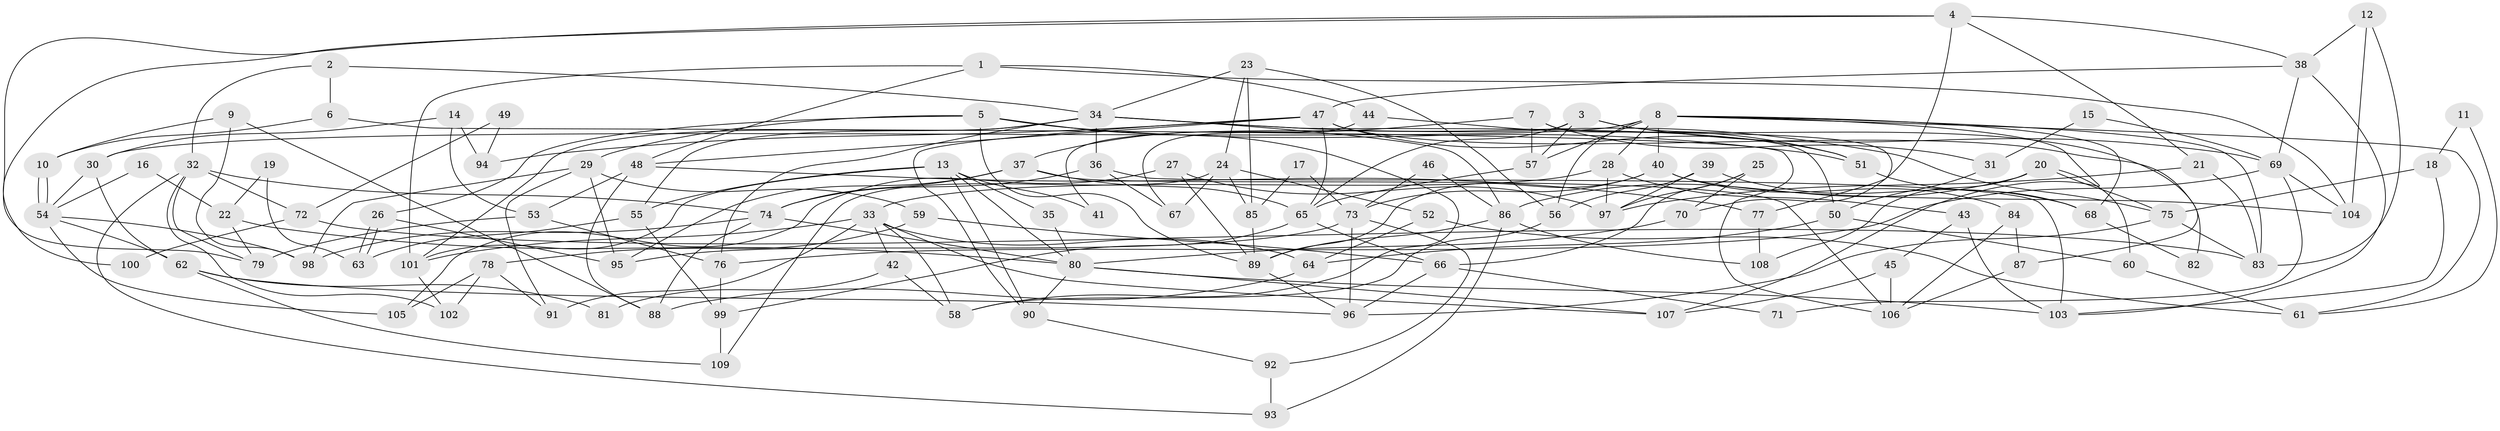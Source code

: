 // Generated by graph-tools (version 1.1) at 2025/36/03/09/25 02:36:16]
// undirected, 109 vertices, 218 edges
graph export_dot {
graph [start="1"]
  node [color=gray90,style=filled];
  1;
  2;
  3;
  4;
  5;
  6;
  7;
  8;
  9;
  10;
  11;
  12;
  13;
  14;
  15;
  16;
  17;
  18;
  19;
  20;
  21;
  22;
  23;
  24;
  25;
  26;
  27;
  28;
  29;
  30;
  31;
  32;
  33;
  34;
  35;
  36;
  37;
  38;
  39;
  40;
  41;
  42;
  43;
  44;
  45;
  46;
  47;
  48;
  49;
  50;
  51;
  52;
  53;
  54;
  55;
  56;
  57;
  58;
  59;
  60;
  61;
  62;
  63;
  64;
  65;
  66;
  67;
  68;
  69;
  70;
  71;
  72;
  73;
  74;
  75;
  76;
  77;
  78;
  79;
  80;
  81;
  82;
  83;
  84;
  85;
  86;
  87;
  88;
  89;
  90;
  91;
  92;
  93;
  94;
  95;
  96;
  97;
  98;
  99;
  100;
  101;
  102;
  103;
  104;
  105;
  106;
  107;
  108;
  109;
  1 -- 101;
  1 -- 104;
  1 -- 44;
  1 -- 48;
  2 -- 6;
  2 -- 32;
  2 -- 34;
  3 -- 57;
  3 -- 65;
  3 -- 41;
  3 -- 69;
  3 -- 87;
  4 -- 70;
  4 -- 38;
  4 -- 21;
  4 -- 79;
  4 -- 100;
  5 -- 29;
  5 -- 26;
  5 -- 51;
  5 -- 58;
  5 -- 89;
  6 -- 106;
  6 -- 10;
  7 -- 77;
  7 -- 57;
  7 -- 31;
  7 -- 37;
  8 -- 28;
  8 -- 56;
  8 -- 30;
  8 -- 40;
  8 -- 57;
  8 -- 61;
  8 -- 68;
  8 -- 83;
  8 -- 107;
  9 -- 98;
  9 -- 88;
  9 -- 10;
  10 -- 54;
  10 -- 54;
  11 -- 61;
  11 -- 18;
  12 -- 104;
  12 -- 83;
  12 -- 38;
  13 -- 55;
  13 -- 90;
  13 -- 35;
  13 -- 41;
  13 -- 80;
  13 -- 101;
  14 -- 30;
  14 -- 53;
  14 -- 94;
  15 -- 31;
  15 -- 69;
  16 -- 22;
  16 -- 54;
  17 -- 85;
  17 -- 73;
  18 -- 75;
  18 -- 103;
  19 -- 22;
  19 -- 63;
  20 -- 86;
  20 -- 60;
  20 -- 75;
  20 -- 108;
  21 -- 83;
  21 -- 97;
  22 -- 79;
  22 -- 80;
  23 -- 34;
  23 -- 56;
  23 -- 24;
  23 -- 85;
  24 -- 67;
  24 -- 52;
  24 -- 85;
  24 -- 109;
  25 -- 97;
  25 -- 66;
  25 -- 70;
  26 -- 95;
  26 -- 63;
  26 -- 63;
  27 -- 89;
  27 -- 105;
  27 -- 97;
  28 -- 97;
  28 -- 43;
  28 -- 33;
  29 -- 98;
  29 -- 91;
  29 -- 59;
  29 -- 95;
  30 -- 62;
  30 -- 54;
  31 -- 50;
  32 -- 74;
  32 -- 79;
  32 -- 72;
  32 -- 93;
  32 -- 102;
  33 -- 101;
  33 -- 42;
  33 -- 58;
  33 -- 64;
  33 -- 91;
  33 -- 107;
  34 -- 75;
  34 -- 36;
  34 -- 50;
  34 -- 55;
  34 -- 76;
  34 -- 86;
  34 -- 101;
  35 -- 80;
  36 -- 74;
  36 -- 67;
  36 -- 103;
  37 -- 95;
  37 -- 65;
  37 -- 74;
  37 -- 106;
  38 -- 103;
  38 -- 47;
  38 -- 69;
  39 -- 97;
  39 -- 68;
  39 -- 56;
  40 -- 89;
  40 -- 73;
  40 -- 84;
  40 -- 104;
  42 -- 58;
  42 -- 81;
  43 -- 103;
  43 -- 45;
  44 -- 51;
  44 -- 67;
  45 -- 107;
  45 -- 106;
  46 -- 73;
  46 -- 86;
  47 -- 65;
  47 -- 48;
  47 -- 51;
  47 -- 82;
  47 -- 90;
  47 -- 94;
  48 -- 53;
  48 -- 77;
  48 -- 88;
  49 -- 94;
  49 -- 72;
  50 -- 64;
  50 -- 60;
  51 -- 68;
  52 -- 64;
  52 -- 61;
  53 -- 76;
  53 -- 79;
  54 -- 62;
  54 -- 98;
  54 -- 105;
  55 -- 99;
  55 -- 63;
  56 -- 58;
  57 -- 65;
  59 -- 66;
  59 -- 78;
  60 -- 61;
  62 -- 96;
  62 -- 81;
  62 -- 109;
  64 -- 88;
  65 -- 99;
  65 -- 66;
  66 -- 96;
  66 -- 71;
  68 -- 82;
  69 -- 71;
  69 -- 76;
  69 -- 104;
  70 -- 80;
  72 -- 83;
  72 -- 100;
  73 -- 92;
  73 -- 95;
  73 -- 96;
  74 -- 80;
  74 -- 88;
  74 -- 98;
  75 -- 96;
  75 -- 83;
  76 -- 99;
  77 -- 108;
  78 -- 102;
  78 -- 91;
  78 -- 105;
  80 -- 107;
  80 -- 90;
  80 -- 103;
  84 -- 106;
  84 -- 87;
  85 -- 89;
  86 -- 89;
  86 -- 93;
  86 -- 108;
  87 -- 106;
  89 -- 96;
  90 -- 92;
  92 -- 93;
  99 -- 109;
  101 -- 102;
}
